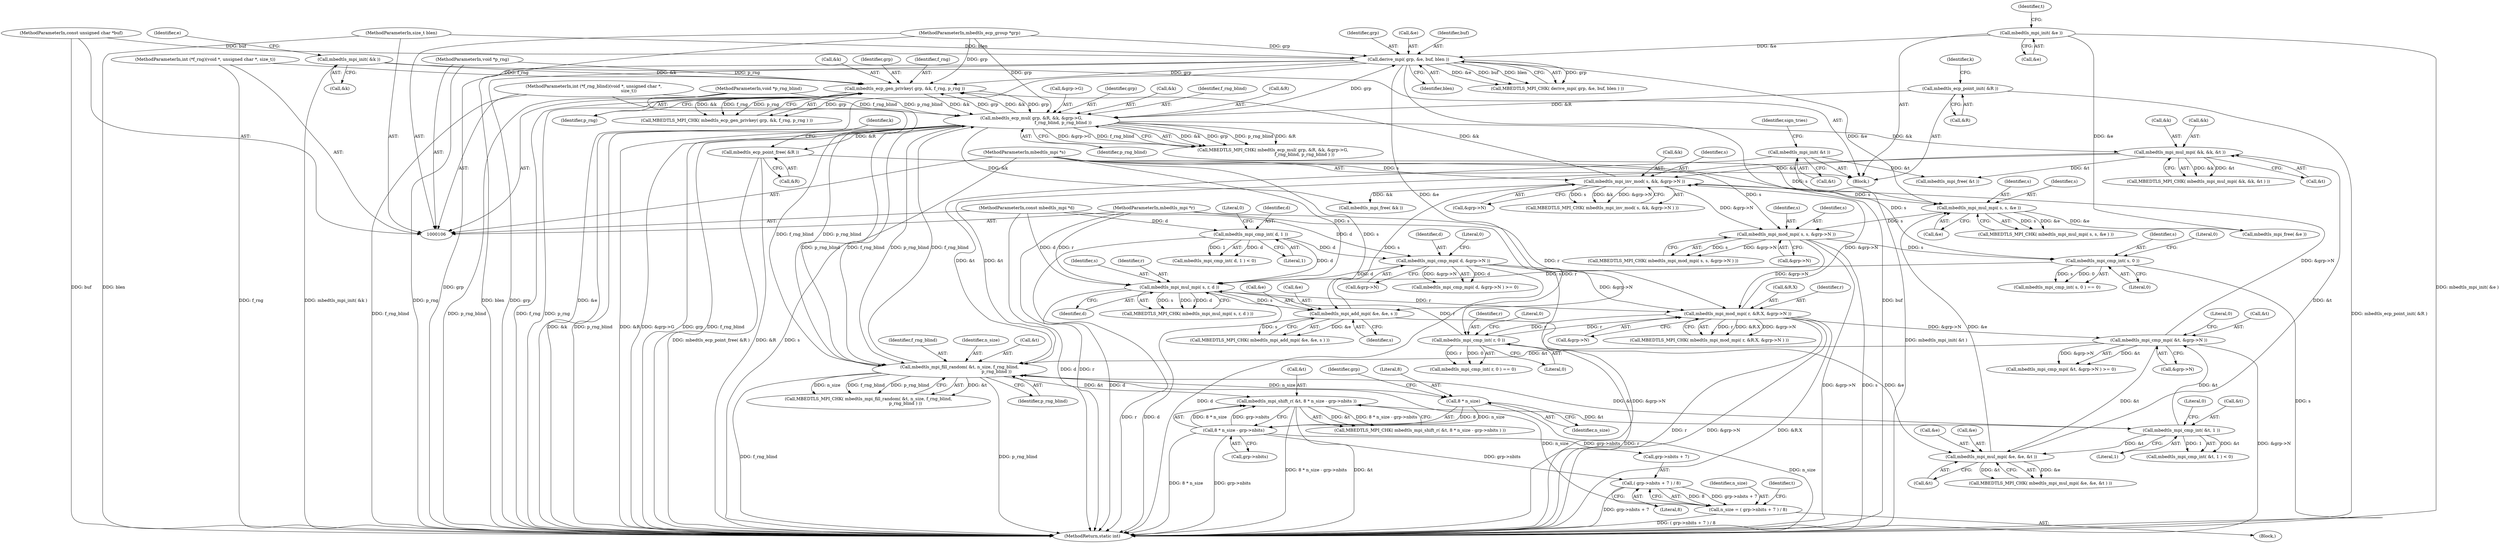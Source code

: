 digraph "0_mbedtls_298a43a77ec0ed2c19a8c924ddd8571ef3e65dfd@API" {
"1000351" [label="(Call,mbedtls_ecp_point_free( &R ))"];
"1000183" [label="(Call,mbedtls_ecp_mul( grp, &R, &k, &grp->G,\n                                              f_rng_blind, p_rng_blind ))"];
"1000176" [label="(Call,mbedtls_ecp_gen_privkey( grp, &k, f_rng, p_rng ))"];
"1000222" [label="(Call,derive_mpi( grp, &e, buf, blen ))"];
"1000107" [label="(MethodParameterIn,mbedtls_ecp_group *grp)"];
"1000159" [label="(Call,mbedtls_mpi_init( &e ))"];
"1000322" [label="(Call,mbedtls_mpi_mul_mpi( s, s, &e ))"];
"1000313" [label="(Call,mbedtls_mpi_inv_mod( s, &k, &grp->N ))"];
"1000290" [label="(Call,mbedtls_mpi_add_mpi( &e, &e, s ))"];
"1000285" [label="(Call,mbedtls_mpi_mul_mpi( s, r, d ))"];
"1000346" [label="(Call,mbedtls_mpi_cmp_int( s, 0 ))"];
"1000328" [label="(Call,mbedtls_mpi_mod_mpi( s, s, &grp->N ))"];
"1000109" [label="(MethodParameterIn,mbedtls_mpi *s)"];
"1000217" [label="(Call,mbedtls_mpi_cmp_int( r, 0 ))"];
"1000196" [label="(Call,mbedtls_mpi_mod_mpi( r, &R.X, &grp->N ))"];
"1000108" [label="(MethodParameterIn,mbedtls_mpi *r)"];
"1000144" [label="(Call,mbedtls_mpi_cmp_mpi( d, &grp->N ))"];
"1000139" [label="(Call,mbedtls_mpi_cmp_int( d, 1 ))"];
"1000110" [label="(MethodParameterIn,const mbedtls_mpi *d)"];
"1000305" [label="(Call,mbedtls_mpi_mul_mpi( &k, &k, &t ))"];
"1000297" [label="(Call,mbedtls_mpi_mul_mpi( &e, &e, &t ))"];
"1000276" [label="(Call,mbedtls_mpi_cmp_mpi( &t, &grp->N ))"];
"1000270" [label="(Call,mbedtls_mpi_cmp_int( &t, 1 ))"];
"1000251" [label="(Call,mbedtls_mpi_shift_r( &t, 8 * n_size - grp->nbits ))"];
"1000244" [label="(Call,mbedtls_mpi_fill_random( &t, n_size, f_rng_blind,\n                                                      p_rng_blind ))"];
"1000162" [label="(Call,mbedtls_mpi_init( &t ))"];
"1000234" [label="(Call,n_size = ( grp->nbits + 7 ) / 8)"];
"1000236" [label="(Call,( grp->nbits + 7 ) / 8)"];
"1000254" [label="(Call,8 * n_size - grp->nbits)"];
"1000255" [label="(Call,8 * n_size)"];
"1000115" [label="(MethodParameterIn,int (*f_rng_blind)(void *, unsigned char *,\n                                                   size_t))"];
"1000116" [label="(MethodParameterIn,void *p_rng_blind)"];
"1000111" [label="(MethodParameterIn,const unsigned char *buf)"];
"1000112" [label="(MethodParameterIn,size_t blen)"];
"1000156" [label="(Call,mbedtls_mpi_init( &k ))"];
"1000113" [label="(MethodParameterIn,int (*f_rng)(void *, unsigned char *, size_t))"];
"1000114" [label="(MethodParameterIn,void *p_rng)"];
"1000153" [label="(Call,mbedtls_ecp_point_init( &R ))"];
"1000175" [label="(Call,MBEDTLS_MPI_CHK( mbedtls_ecp_gen_privkey( grp, &k, f_rng, p_rng ) ))"];
"1000249" [label="(Identifier,p_rng_blind)"];
"1000347" [label="(Identifier,s)"];
"1000349" [label="(Literal,0)"];
"1000323" [label="(Identifier,s)"];
"1000194" [label="(Identifier,p_rng_blind)"];
"1000145" [label="(Identifier,d)"];
"1000166" [label="(Identifier,sign_tries)"];
"1000290" [label="(Call,mbedtls_mpi_add_mpi( &e, &e, s ))"];
"1000189" [label="(Call,&grp->G)"];
"1000183" [label="(Call,mbedtls_ecp_mul( grp, &R, &k, &grp->G,\n                                              f_rng_blind, p_rng_blind ))"];
"1000198" [label="(Call,&R.X)"];
"1000159" [label="(Call,mbedtls_mpi_init( &e ))"];
"1000248" [label="(Identifier,f_rng_blind)"];
"1000295" [label="(Identifier,s)"];
"1000357" [label="(Call,mbedtls_mpi_free( &e ))"];
"1000223" [label="(Identifier,grp)"];
"1000247" [label="(Identifier,n_size)"];
"1000354" [label="(Call,mbedtls_mpi_free( &k ))"];
"1000138" [label="(Call,mbedtls_mpi_cmp_int( d, 1 ) < 0)"];
"1000310" [label="(Call,&t)"];
"1000250" [label="(Call,MBEDTLS_MPI_CHK( mbedtls_mpi_shift_r( &t, 8 * n_size - grp->nbits ) ))"];
"1000271" [label="(Call,&t)"];
"1000351" [label="(Call,mbedtls_ecp_point_free( &R ))"];
"1000286" [label="(Identifier,s)"];
"1000221" [label="(Call,MBEDTLS_MPI_CHK( derive_mpi( grp, &e, buf, blen ) ))"];
"1000296" [label="(Call,MBEDTLS_MPI_CHK( mbedtls_mpi_mul_mpi( &e, &e, &t ) ))"];
"1000222" [label="(Call,derive_mpi( grp, &e, buf, blen ))"];
"1000345" [label="(Call,mbedtls_mpi_cmp_int( s, 0 ) == 0)"];
"1000112" [label="(MethodParameterIn,size_t blen)"];
"1000176" [label="(Call,mbedtls_ecp_gen_privkey( grp, &k, f_rng, p_rng ))"];
"1000305" [label="(Call,mbedtls_mpi_mul_mpi( &k, &k, &t ))"];
"1000146" [label="(Call,&grp->N)"];
"1000115" [label="(MethodParameterIn,int (*f_rng_blind)(void *, unsigned char *,\n                                                   size_t))"];
"1000289" [label="(Call,MBEDTLS_MPI_CHK( mbedtls_mpi_add_mpi( &e, &e, s ) ))"];
"1000291" [label="(Call,&e)"];
"1000182" [label="(Call,MBEDTLS_MPI_CHK( mbedtls_ecp_mul( grp, &R, &k, &grp->G,\n                                              f_rng_blind, p_rng_blind ) ))"];
"1000109" [label="(MethodParameterIn,mbedtls_mpi *s)"];
"1000217" [label="(Call,mbedtls_mpi_cmp_int( r, 0 ))"];
"1000111" [label="(MethodParameterIn,const unsigned char *buf)"];
"1000329" [label="(Identifier,s)"];
"1000314" [label="(Identifier,s)"];
"1000184" [label="(Identifier,grp)"];
"1000153" [label="(Call,mbedtls_ecp_point_init( &R ))"];
"1000330" [label="(Identifier,s)"];
"1000113" [label="(MethodParameterIn,int (*f_rng)(void *, unsigned char *, size_t))"];
"1000187" [label="(Call,&k)"];
"1000143" [label="(Call,mbedtls_mpi_cmp_mpi( d, &grp->N ) >= 0)"];
"1000142" [label="(Literal,0)"];
"1000306" [label="(Call,&k)"];
"1000328" [label="(Call,mbedtls_mpi_mod_mpi( s, s, &grp->N ))"];
"1000283" [label="(Literal,0)"];
"1000251" [label="(Call,mbedtls_mpi_shift_r( &t, 8 * n_size - grp->nbits ))"];
"1000232" [label="(Block,)"];
"1000298" [label="(Call,&e)"];
"1000254" [label="(Call,8 * n_size - grp->nbits)"];
"1000243" [label="(Call,MBEDTLS_MPI_CHK( mbedtls_mpi_fill_random( &t, n_size, f_rng_blind,\n                                                      p_rng_blind ) ))"];
"1000178" [label="(Call,&k)"];
"1000255" [label="(Call,8 * n_size)"];
"1000242" [label="(Literal,8)"];
"1000158" [label="(Identifier,k)"];
"1000304" [label="(Call,MBEDTLS_MPI_CHK( mbedtls_mpi_mul_mpi( &k, &k, &t ) ))"];
"1000195" [label="(Call,MBEDTLS_MPI_CHK( mbedtls_mpi_mod_mpi( r, &R.X, &grp->N ) ))"];
"1000348" [label="(Literal,0)"];
"1000317" [label="(Call,&grp->N)"];
"1000117" [label="(Block,)"];
"1000327" [label="(Call,MBEDTLS_MPI_CHK( mbedtls_mpi_mod_mpi( s, s, &grp->N ) ))"];
"1000110" [label="(MethodParameterIn,const mbedtls_mpi *d)"];
"1000252" [label="(Call,&t)"];
"1000360" [label="(Call,mbedtls_mpi_free( &t ))"];
"1000236" [label="(Call,( grp->nbits + 7 ) / 8)"];
"1000116" [label="(MethodParameterIn,void *p_rng_blind)"];
"1000164" [label="(Identifier,t)"];
"1000160" [label="(Call,&e)"];
"1000270" [label="(Call,mbedtls_mpi_cmp_int( &t, 1 ))"];
"1000235" [label="(Identifier,n_size)"];
"1000244" [label="(Call,mbedtls_mpi_fill_random( &t, n_size, f_rng_blind,\n                                                      p_rng_blind ))"];
"1000237" [label="(Call,grp->nbits + 7)"];
"1000219" [label="(Literal,0)"];
"1000163" [label="(Call,&t)"];
"1000293" [label="(Call,&e)"];
"1000162" [label="(Call,mbedtls_mpi_init( &t ))"];
"1000114" [label="(MethodParameterIn,void *p_rng)"];
"1000256" [label="(Literal,8)"];
"1000259" [label="(Identifier,grp)"];
"1000141" [label="(Literal,1)"];
"1000177" [label="(Identifier,grp)"];
"1000279" [label="(Call,&grp->N)"];
"1000218" [label="(Identifier,r)"];
"1000321" [label="(Call,MBEDTLS_MPI_CHK( mbedtls_mpi_mul_mpi( s, s, &e ) ))"];
"1000220" [label="(Literal,0)"];
"1000312" [label="(Call,MBEDTLS_MPI_CHK( mbedtls_mpi_inv_mod( s, &k, &grp->N ) ))"];
"1000322" [label="(Call,mbedtls_mpi_mul_mpi( s, s, &e ))"];
"1000234" [label="(Call,n_size = ( grp->nbits + 7 ) / 8)"];
"1000284" [label="(Call,MBEDTLS_MPI_CHK( mbedtls_mpi_mul_mpi( s, r, d ) ))"];
"1000140" [label="(Identifier,d)"];
"1000313" [label="(Call,mbedtls_mpi_inv_mod( s, &k, &grp->N ))"];
"1000315" [label="(Call,&k)"];
"1000325" [label="(Call,&e)"];
"1000300" [label="(Call,&e)"];
"1000224" [label="(Call,&e)"];
"1000144" [label="(Call,mbedtls_mpi_cmp_mpi( d, &grp->N ))"];
"1000193" [label="(Identifier,f_rng_blind)"];
"1000287" [label="(Identifier,r)"];
"1000185" [label="(Call,&R)"];
"1000324" [label="(Identifier,s)"];
"1000216" [label="(Call,mbedtls_mpi_cmp_int( r, 0 ) == 0)"];
"1000308" [label="(Call,&k)"];
"1000269" [label="(Call,mbedtls_mpi_cmp_int( &t, 1 ) < 0)"];
"1000245" [label="(Call,&t)"];
"1000197" [label="(Identifier,r)"];
"1000356" [label="(Identifier,k)"];
"1000107" [label="(MethodParameterIn,mbedtls_ecp_group *grp)"];
"1000276" [label="(Call,mbedtls_mpi_cmp_mpi( &t, &grp->N ))"];
"1000302" [label="(Call,&t)"];
"1000226" [label="(Identifier,buf)"];
"1000161" [label="(Identifier,e)"];
"1000180" [label="(Identifier,f_rng)"];
"1000365" [label="(MethodReturn,static int)"];
"1000274" [label="(Literal,0)"];
"1000154" [label="(Call,&R)"];
"1000277" [label="(Call,&t)"];
"1000331" [label="(Call,&grp->N)"];
"1000181" [label="(Identifier,p_rng)"];
"1000258" [label="(Call,grp->nbits)"];
"1000273" [label="(Literal,1)"];
"1000202" [label="(Call,&grp->N)"];
"1000297" [label="(Call,mbedtls_mpi_mul_mpi( &e, &e, &t ))"];
"1000139" [label="(Call,mbedtls_mpi_cmp_int( d, 1 ))"];
"1000108" [label="(MethodParameterIn,mbedtls_mpi *r)"];
"1000257" [label="(Identifier,n_size)"];
"1000227" [label="(Identifier,blen)"];
"1000352" [label="(Call,&R)"];
"1000346" [label="(Call,mbedtls_mpi_cmp_int( s, 0 ))"];
"1000150" [label="(Literal,0)"];
"1000275" [label="(Call,mbedtls_mpi_cmp_mpi( &t, &grp->N ) >= 0)"];
"1000157" [label="(Call,&k)"];
"1000285" [label="(Call,mbedtls_mpi_mul_mpi( s, r, d ))"];
"1000156" [label="(Call,mbedtls_mpi_init( &k ))"];
"1000246" [label="(Identifier,t)"];
"1000196" [label="(Call,mbedtls_mpi_mod_mpi( r, &R.X, &grp->N ))"];
"1000288" [label="(Identifier,d)"];
"1000351" -> "1000117"  [label="AST: "];
"1000351" -> "1000352"  [label="CFG: "];
"1000352" -> "1000351"  [label="AST: "];
"1000356" -> "1000351"  [label="CFG: "];
"1000351" -> "1000365"  [label="DDG: mbedtls_ecp_point_free( &R )"];
"1000351" -> "1000365"  [label="DDG: &R"];
"1000183" -> "1000351"  [label="DDG: &R"];
"1000183" -> "1000182"  [label="AST: "];
"1000183" -> "1000194"  [label="CFG: "];
"1000184" -> "1000183"  [label="AST: "];
"1000185" -> "1000183"  [label="AST: "];
"1000187" -> "1000183"  [label="AST: "];
"1000189" -> "1000183"  [label="AST: "];
"1000193" -> "1000183"  [label="AST: "];
"1000194" -> "1000183"  [label="AST: "];
"1000182" -> "1000183"  [label="CFG: "];
"1000183" -> "1000365"  [label="DDG: &k"];
"1000183" -> "1000365"  [label="DDG: p_rng_blind"];
"1000183" -> "1000365"  [label="DDG: &R"];
"1000183" -> "1000365"  [label="DDG: &grp->G"];
"1000183" -> "1000365"  [label="DDG: grp"];
"1000183" -> "1000365"  [label="DDG: f_rng_blind"];
"1000183" -> "1000176"  [label="DDG: grp"];
"1000183" -> "1000176"  [label="DDG: &k"];
"1000183" -> "1000182"  [label="DDG: &k"];
"1000183" -> "1000182"  [label="DDG: grp"];
"1000183" -> "1000182"  [label="DDG: p_rng_blind"];
"1000183" -> "1000182"  [label="DDG: &R"];
"1000183" -> "1000182"  [label="DDG: &grp->G"];
"1000183" -> "1000182"  [label="DDG: f_rng_blind"];
"1000176" -> "1000183"  [label="DDG: grp"];
"1000176" -> "1000183"  [label="DDG: &k"];
"1000107" -> "1000183"  [label="DDG: grp"];
"1000153" -> "1000183"  [label="DDG: &R"];
"1000244" -> "1000183"  [label="DDG: f_rng_blind"];
"1000244" -> "1000183"  [label="DDG: p_rng_blind"];
"1000115" -> "1000183"  [label="DDG: f_rng_blind"];
"1000116" -> "1000183"  [label="DDG: p_rng_blind"];
"1000183" -> "1000222"  [label="DDG: grp"];
"1000183" -> "1000244"  [label="DDG: f_rng_blind"];
"1000183" -> "1000244"  [label="DDG: p_rng_blind"];
"1000183" -> "1000305"  [label="DDG: &k"];
"1000183" -> "1000354"  [label="DDG: &k"];
"1000176" -> "1000175"  [label="AST: "];
"1000176" -> "1000181"  [label="CFG: "];
"1000177" -> "1000176"  [label="AST: "];
"1000178" -> "1000176"  [label="AST: "];
"1000180" -> "1000176"  [label="AST: "];
"1000181" -> "1000176"  [label="AST: "];
"1000175" -> "1000176"  [label="CFG: "];
"1000176" -> "1000365"  [label="DDG: p_rng"];
"1000176" -> "1000365"  [label="DDG: f_rng"];
"1000176" -> "1000175"  [label="DDG: grp"];
"1000176" -> "1000175"  [label="DDG: &k"];
"1000176" -> "1000175"  [label="DDG: f_rng"];
"1000176" -> "1000175"  [label="DDG: p_rng"];
"1000222" -> "1000176"  [label="DDG: grp"];
"1000107" -> "1000176"  [label="DDG: grp"];
"1000313" -> "1000176"  [label="DDG: &k"];
"1000156" -> "1000176"  [label="DDG: &k"];
"1000113" -> "1000176"  [label="DDG: f_rng"];
"1000114" -> "1000176"  [label="DDG: p_rng"];
"1000222" -> "1000221"  [label="AST: "];
"1000222" -> "1000227"  [label="CFG: "];
"1000223" -> "1000222"  [label="AST: "];
"1000224" -> "1000222"  [label="AST: "];
"1000226" -> "1000222"  [label="AST: "];
"1000227" -> "1000222"  [label="AST: "];
"1000221" -> "1000222"  [label="CFG: "];
"1000222" -> "1000365"  [label="DDG: buf"];
"1000222" -> "1000365"  [label="DDG: blen"];
"1000222" -> "1000365"  [label="DDG: grp"];
"1000222" -> "1000365"  [label="DDG: &e"];
"1000222" -> "1000221"  [label="DDG: grp"];
"1000222" -> "1000221"  [label="DDG: &e"];
"1000222" -> "1000221"  [label="DDG: buf"];
"1000222" -> "1000221"  [label="DDG: blen"];
"1000107" -> "1000222"  [label="DDG: grp"];
"1000159" -> "1000222"  [label="DDG: &e"];
"1000322" -> "1000222"  [label="DDG: &e"];
"1000111" -> "1000222"  [label="DDG: buf"];
"1000112" -> "1000222"  [label="DDG: blen"];
"1000222" -> "1000290"  [label="DDG: &e"];
"1000107" -> "1000106"  [label="AST: "];
"1000107" -> "1000365"  [label="DDG: grp"];
"1000159" -> "1000117"  [label="AST: "];
"1000159" -> "1000160"  [label="CFG: "];
"1000160" -> "1000159"  [label="AST: "];
"1000164" -> "1000159"  [label="CFG: "];
"1000159" -> "1000365"  [label="DDG: mbedtls_mpi_init( &e )"];
"1000159" -> "1000357"  [label="DDG: &e"];
"1000322" -> "1000321"  [label="AST: "];
"1000322" -> "1000325"  [label="CFG: "];
"1000323" -> "1000322"  [label="AST: "];
"1000324" -> "1000322"  [label="AST: "];
"1000325" -> "1000322"  [label="AST: "];
"1000321" -> "1000322"  [label="CFG: "];
"1000322" -> "1000321"  [label="DDG: s"];
"1000322" -> "1000321"  [label="DDG: &e"];
"1000313" -> "1000322"  [label="DDG: s"];
"1000109" -> "1000322"  [label="DDG: s"];
"1000297" -> "1000322"  [label="DDG: &e"];
"1000322" -> "1000328"  [label="DDG: s"];
"1000322" -> "1000357"  [label="DDG: &e"];
"1000313" -> "1000312"  [label="AST: "];
"1000313" -> "1000317"  [label="CFG: "];
"1000314" -> "1000313"  [label="AST: "];
"1000315" -> "1000313"  [label="AST: "];
"1000317" -> "1000313"  [label="AST: "];
"1000312" -> "1000313"  [label="CFG: "];
"1000313" -> "1000312"  [label="DDG: s"];
"1000313" -> "1000312"  [label="DDG: &k"];
"1000313" -> "1000312"  [label="DDG: &grp->N"];
"1000290" -> "1000313"  [label="DDG: s"];
"1000109" -> "1000313"  [label="DDG: s"];
"1000305" -> "1000313"  [label="DDG: &k"];
"1000276" -> "1000313"  [label="DDG: &grp->N"];
"1000196" -> "1000313"  [label="DDG: &grp->N"];
"1000313" -> "1000328"  [label="DDG: &grp->N"];
"1000313" -> "1000354"  [label="DDG: &k"];
"1000290" -> "1000289"  [label="AST: "];
"1000290" -> "1000295"  [label="CFG: "];
"1000291" -> "1000290"  [label="AST: "];
"1000293" -> "1000290"  [label="AST: "];
"1000295" -> "1000290"  [label="AST: "];
"1000289" -> "1000290"  [label="CFG: "];
"1000290" -> "1000289"  [label="DDG: &e"];
"1000290" -> "1000289"  [label="DDG: s"];
"1000285" -> "1000290"  [label="DDG: s"];
"1000109" -> "1000290"  [label="DDG: s"];
"1000290" -> "1000297"  [label="DDG: &e"];
"1000285" -> "1000284"  [label="AST: "];
"1000285" -> "1000288"  [label="CFG: "];
"1000286" -> "1000285"  [label="AST: "];
"1000287" -> "1000285"  [label="AST: "];
"1000288" -> "1000285"  [label="AST: "];
"1000284" -> "1000285"  [label="CFG: "];
"1000285" -> "1000365"  [label="DDG: r"];
"1000285" -> "1000365"  [label="DDG: d"];
"1000285" -> "1000196"  [label="DDG: r"];
"1000285" -> "1000284"  [label="DDG: s"];
"1000285" -> "1000284"  [label="DDG: r"];
"1000285" -> "1000284"  [label="DDG: d"];
"1000346" -> "1000285"  [label="DDG: s"];
"1000109" -> "1000285"  [label="DDG: s"];
"1000217" -> "1000285"  [label="DDG: r"];
"1000108" -> "1000285"  [label="DDG: r"];
"1000139" -> "1000285"  [label="DDG: d"];
"1000144" -> "1000285"  [label="DDG: d"];
"1000110" -> "1000285"  [label="DDG: d"];
"1000346" -> "1000345"  [label="AST: "];
"1000346" -> "1000348"  [label="CFG: "];
"1000347" -> "1000346"  [label="AST: "];
"1000348" -> "1000346"  [label="AST: "];
"1000349" -> "1000346"  [label="CFG: "];
"1000346" -> "1000365"  [label="DDG: s"];
"1000346" -> "1000345"  [label="DDG: s"];
"1000346" -> "1000345"  [label="DDG: 0"];
"1000328" -> "1000346"  [label="DDG: s"];
"1000109" -> "1000346"  [label="DDG: s"];
"1000328" -> "1000327"  [label="AST: "];
"1000328" -> "1000331"  [label="CFG: "];
"1000329" -> "1000328"  [label="AST: "];
"1000330" -> "1000328"  [label="AST: "];
"1000331" -> "1000328"  [label="AST: "];
"1000327" -> "1000328"  [label="CFG: "];
"1000328" -> "1000365"  [label="DDG: &grp->N"];
"1000328" -> "1000365"  [label="DDG: s"];
"1000328" -> "1000196"  [label="DDG: &grp->N"];
"1000328" -> "1000327"  [label="DDG: s"];
"1000328" -> "1000327"  [label="DDG: &grp->N"];
"1000109" -> "1000328"  [label="DDG: s"];
"1000109" -> "1000106"  [label="AST: "];
"1000109" -> "1000365"  [label="DDG: s"];
"1000217" -> "1000216"  [label="AST: "];
"1000217" -> "1000219"  [label="CFG: "];
"1000218" -> "1000217"  [label="AST: "];
"1000219" -> "1000217"  [label="AST: "];
"1000220" -> "1000217"  [label="CFG: "];
"1000217" -> "1000365"  [label="DDG: r"];
"1000217" -> "1000196"  [label="DDG: r"];
"1000217" -> "1000216"  [label="DDG: r"];
"1000217" -> "1000216"  [label="DDG: 0"];
"1000196" -> "1000217"  [label="DDG: r"];
"1000108" -> "1000217"  [label="DDG: r"];
"1000196" -> "1000195"  [label="AST: "];
"1000196" -> "1000202"  [label="CFG: "];
"1000197" -> "1000196"  [label="AST: "];
"1000198" -> "1000196"  [label="AST: "];
"1000202" -> "1000196"  [label="AST: "];
"1000195" -> "1000196"  [label="CFG: "];
"1000196" -> "1000365"  [label="DDG: r"];
"1000196" -> "1000365"  [label="DDG: &grp->N"];
"1000196" -> "1000365"  [label="DDG: &R.X"];
"1000196" -> "1000195"  [label="DDG: r"];
"1000196" -> "1000195"  [label="DDG: &R.X"];
"1000196" -> "1000195"  [label="DDG: &grp->N"];
"1000108" -> "1000196"  [label="DDG: r"];
"1000144" -> "1000196"  [label="DDG: &grp->N"];
"1000196" -> "1000276"  [label="DDG: &grp->N"];
"1000108" -> "1000106"  [label="AST: "];
"1000108" -> "1000365"  [label="DDG: r"];
"1000144" -> "1000143"  [label="AST: "];
"1000144" -> "1000146"  [label="CFG: "];
"1000145" -> "1000144"  [label="AST: "];
"1000146" -> "1000144"  [label="AST: "];
"1000150" -> "1000144"  [label="CFG: "];
"1000144" -> "1000365"  [label="DDG: d"];
"1000144" -> "1000365"  [label="DDG: &grp->N"];
"1000144" -> "1000143"  [label="DDG: d"];
"1000144" -> "1000143"  [label="DDG: &grp->N"];
"1000139" -> "1000144"  [label="DDG: d"];
"1000110" -> "1000144"  [label="DDG: d"];
"1000139" -> "1000138"  [label="AST: "];
"1000139" -> "1000141"  [label="CFG: "];
"1000140" -> "1000139"  [label="AST: "];
"1000141" -> "1000139"  [label="AST: "];
"1000142" -> "1000139"  [label="CFG: "];
"1000139" -> "1000365"  [label="DDG: d"];
"1000139" -> "1000138"  [label="DDG: d"];
"1000139" -> "1000138"  [label="DDG: 1"];
"1000110" -> "1000139"  [label="DDG: d"];
"1000110" -> "1000106"  [label="AST: "];
"1000110" -> "1000365"  [label="DDG: d"];
"1000305" -> "1000304"  [label="AST: "];
"1000305" -> "1000310"  [label="CFG: "];
"1000306" -> "1000305"  [label="AST: "];
"1000308" -> "1000305"  [label="AST: "];
"1000310" -> "1000305"  [label="AST: "];
"1000304" -> "1000305"  [label="CFG: "];
"1000305" -> "1000244"  [label="DDG: &t"];
"1000305" -> "1000304"  [label="DDG: &k"];
"1000305" -> "1000304"  [label="DDG: &t"];
"1000297" -> "1000305"  [label="DDG: &t"];
"1000305" -> "1000360"  [label="DDG: &t"];
"1000297" -> "1000296"  [label="AST: "];
"1000297" -> "1000302"  [label="CFG: "];
"1000298" -> "1000297"  [label="AST: "];
"1000300" -> "1000297"  [label="AST: "];
"1000302" -> "1000297"  [label="AST: "];
"1000296" -> "1000297"  [label="CFG: "];
"1000297" -> "1000296"  [label="DDG: &e"];
"1000297" -> "1000296"  [label="DDG: &t"];
"1000276" -> "1000297"  [label="DDG: &t"];
"1000270" -> "1000297"  [label="DDG: &t"];
"1000276" -> "1000275"  [label="AST: "];
"1000276" -> "1000279"  [label="CFG: "];
"1000277" -> "1000276"  [label="AST: "];
"1000279" -> "1000276"  [label="AST: "];
"1000283" -> "1000276"  [label="CFG: "];
"1000276" -> "1000365"  [label="DDG: &grp->N"];
"1000276" -> "1000244"  [label="DDG: &t"];
"1000276" -> "1000275"  [label="DDG: &t"];
"1000276" -> "1000275"  [label="DDG: &grp->N"];
"1000270" -> "1000276"  [label="DDG: &t"];
"1000270" -> "1000269"  [label="AST: "];
"1000270" -> "1000273"  [label="CFG: "];
"1000271" -> "1000270"  [label="AST: "];
"1000273" -> "1000270"  [label="AST: "];
"1000274" -> "1000270"  [label="CFG: "];
"1000270" -> "1000244"  [label="DDG: &t"];
"1000270" -> "1000269"  [label="DDG: &t"];
"1000270" -> "1000269"  [label="DDG: 1"];
"1000251" -> "1000270"  [label="DDG: &t"];
"1000251" -> "1000250"  [label="AST: "];
"1000251" -> "1000254"  [label="CFG: "];
"1000252" -> "1000251"  [label="AST: "];
"1000254" -> "1000251"  [label="AST: "];
"1000250" -> "1000251"  [label="CFG: "];
"1000251" -> "1000365"  [label="DDG: 8 * n_size - grp->nbits"];
"1000251" -> "1000365"  [label="DDG: &t"];
"1000251" -> "1000250"  [label="DDG: &t"];
"1000251" -> "1000250"  [label="DDG: 8 * n_size - grp->nbits"];
"1000244" -> "1000251"  [label="DDG: &t"];
"1000254" -> "1000251"  [label="DDG: 8 * n_size"];
"1000254" -> "1000251"  [label="DDG: grp->nbits"];
"1000244" -> "1000243"  [label="AST: "];
"1000244" -> "1000249"  [label="CFG: "];
"1000245" -> "1000244"  [label="AST: "];
"1000247" -> "1000244"  [label="AST: "];
"1000248" -> "1000244"  [label="AST: "];
"1000249" -> "1000244"  [label="AST: "];
"1000243" -> "1000244"  [label="CFG: "];
"1000244" -> "1000365"  [label="DDG: f_rng_blind"];
"1000244" -> "1000365"  [label="DDG: p_rng_blind"];
"1000244" -> "1000243"  [label="DDG: &t"];
"1000244" -> "1000243"  [label="DDG: n_size"];
"1000244" -> "1000243"  [label="DDG: f_rng_blind"];
"1000244" -> "1000243"  [label="DDG: p_rng_blind"];
"1000162" -> "1000244"  [label="DDG: &t"];
"1000234" -> "1000244"  [label="DDG: n_size"];
"1000115" -> "1000244"  [label="DDG: f_rng_blind"];
"1000116" -> "1000244"  [label="DDG: p_rng_blind"];
"1000244" -> "1000255"  [label="DDG: n_size"];
"1000162" -> "1000117"  [label="AST: "];
"1000162" -> "1000163"  [label="CFG: "];
"1000163" -> "1000162"  [label="AST: "];
"1000166" -> "1000162"  [label="CFG: "];
"1000162" -> "1000365"  [label="DDG: mbedtls_mpi_init( &t )"];
"1000162" -> "1000360"  [label="DDG: &t"];
"1000234" -> "1000232"  [label="AST: "];
"1000234" -> "1000236"  [label="CFG: "];
"1000235" -> "1000234"  [label="AST: "];
"1000236" -> "1000234"  [label="AST: "];
"1000246" -> "1000234"  [label="CFG: "];
"1000234" -> "1000365"  [label="DDG: ( grp->nbits + 7 ) / 8"];
"1000236" -> "1000234"  [label="DDG: grp->nbits + 7"];
"1000236" -> "1000234"  [label="DDG: 8"];
"1000236" -> "1000242"  [label="CFG: "];
"1000237" -> "1000236"  [label="AST: "];
"1000242" -> "1000236"  [label="AST: "];
"1000236" -> "1000365"  [label="DDG: grp->nbits + 7"];
"1000254" -> "1000236"  [label="DDG: grp->nbits"];
"1000254" -> "1000258"  [label="CFG: "];
"1000255" -> "1000254"  [label="AST: "];
"1000258" -> "1000254"  [label="AST: "];
"1000254" -> "1000365"  [label="DDG: 8 * n_size"];
"1000254" -> "1000365"  [label="DDG: grp->nbits"];
"1000254" -> "1000237"  [label="DDG: grp->nbits"];
"1000255" -> "1000254"  [label="DDG: 8"];
"1000255" -> "1000254"  [label="DDG: n_size"];
"1000255" -> "1000257"  [label="CFG: "];
"1000256" -> "1000255"  [label="AST: "];
"1000257" -> "1000255"  [label="AST: "];
"1000259" -> "1000255"  [label="CFG: "];
"1000255" -> "1000365"  [label="DDG: n_size"];
"1000115" -> "1000106"  [label="AST: "];
"1000115" -> "1000365"  [label="DDG: f_rng_blind"];
"1000116" -> "1000106"  [label="AST: "];
"1000116" -> "1000365"  [label="DDG: p_rng_blind"];
"1000111" -> "1000106"  [label="AST: "];
"1000111" -> "1000365"  [label="DDG: buf"];
"1000112" -> "1000106"  [label="AST: "];
"1000112" -> "1000365"  [label="DDG: blen"];
"1000156" -> "1000117"  [label="AST: "];
"1000156" -> "1000157"  [label="CFG: "];
"1000157" -> "1000156"  [label="AST: "];
"1000161" -> "1000156"  [label="CFG: "];
"1000156" -> "1000365"  [label="DDG: mbedtls_mpi_init( &k )"];
"1000113" -> "1000106"  [label="AST: "];
"1000113" -> "1000365"  [label="DDG: f_rng"];
"1000114" -> "1000106"  [label="AST: "];
"1000114" -> "1000365"  [label="DDG: p_rng"];
"1000153" -> "1000117"  [label="AST: "];
"1000153" -> "1000154"  [label="CFG: "];
"1000154" -> "1000153"  [label="AST: "];
"1000158" -> "1000153"  [label="CFG: "];
"1000153" -> "1000365"  [label="DDG: mbedtls_ecp_point_init( &R )"];
}
